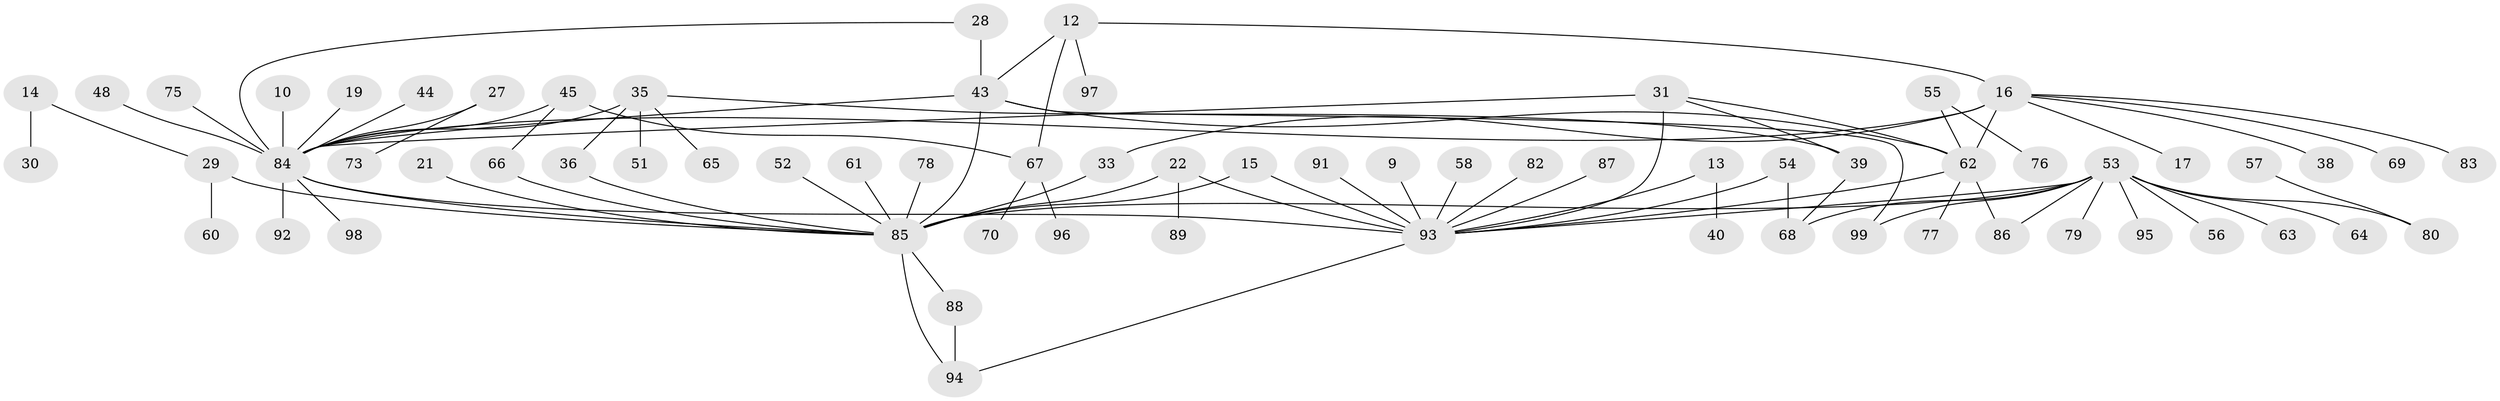 // original degree distribution, {27: 0.010101010101010102, 5: 0.08080808080808081, 18: 0.010101010101010102, 2: 0.24242424242424243, 15: 0.010101010101010102, 1: 0.3939393939393939, 3: 0.1414141414141414, 4: 0.06060606060606061, 10: 0.010101010101010102, 8: 0.020202020202020204, 9: 0.010101010101010102, 6: 0.010101010101010102}
// Generated by graph-tools (version 1.1) at 2025/51/03/04/25 21:51:05]
// undirected, 69 vertices, 89 edges
graph export_dot {
graph [start="1"]
  node [color=gray90,style=filled];
  9;
  10;
  12;
  13;
  14;
  15;
  16;
  17;
  19;
  21;
  22;
  27;
  28;
  29 [super="+11"];
  30;
  31 [super="+26"];
  33;
  35;
  36;
  38;
  39;
  40;
  43 [super="+2"];
  44 [super="+4"];
  45;
  48;
  51;
  52;
  53 [super="+41+46"];
  54;
  55;
  56;
  57;
  58;
  60;
  61;
  62 [super="+32"];
  63;
  64;
  65;
  66;
  67 [super="+20"];
  68;
  69;
  70;
  73;
  75;
  76;
  77;
  78;
  79;
  80 [super="+49"];
  82;
  83;
  84 [super="+37+23+50+74"];
  85 [super="+1+81"];
  86;
  87;
  88;
  89;
  91;
  92;
  93 [super="+34+71+47"];
  94 [super="+90"];
  95;
  96;
  97;
  98;
  99;
  9 -- 93;
  10 -- 84;
  12 -- 16;
  12 -- 97;
  12 -- 43;
  12 -- 67;
  13 -- 40;
  13 -- 93;
  14 -- 30;
  14 -- 29;
  15 -- 85;
  15 -- 93;
  16 -- 17;
  16 -- 33;
  16 -- 38;
  16 -- 62 [weight=2];
  16 -- 69;
  16 -- 83;
  16 -- 84 [weight=2];
  19 -- 84 [weight=2];
  21 -- 85;
  22 -- 89;
  22 -- 85 [weight=2];
  22 -- 93;
  27 -- 73;
  27 -- 84;
  28 -- 43 [weight=2];
  28 -- 84;
  29 -- 60;
  29 -- 85 [weight=2];
  31 -- 39;
  31 -- 62;
  31 -- 84 [weight=2];
  31 -- 93 [weight=2];
  33 -- 85;
  35 -- 36;
  35 -- 39;
  35 -- 51;
  35 -- 65;
  35 -- 84;
  36 -- 85;
  39 -- 68;
  43 -- 99;
  43 -- 62;
  43 -- 85 [weight=2];
  43 -- 84;
  44 -- 84;
  45 -- 66;
  45 -- 67 [weight=2];
  45 -- 84;
  48 -- 84;
  52 -- 85;
  53 -- 85 [weight=6];
  53 -- 63;
  53 -- 64;
  53 -- 99;
  53 -- 68;
  53 -- 79;
  53 -- 80 [weight=2];
  53 -- 86;
  53 -- 56;
  53 -- 95;
  53 -- 93;
  54 -- 68;
  54 -- 93;
  55 -- 76;
  55 -- 62;
  57 -- 80;
  58 -- 93;
  61 -- 85;
  62 -- 77;
  62 -- 86;
  62 -- 93;
  66 -- 85;
  67 -- 96;
  67 -- 70;
  75 -- 84;
  78 -- 85;
  82 -- 93;
  84 -- 98;
  84 -- 85 [weight=7];
  84 -- 92;
  84 -- 93 [weight=4];
  85 -- 88;
  85 -- 94;
  87 -- 93;
  88 -- 94;
  91 -- 93;
  93 -- 94;
}
